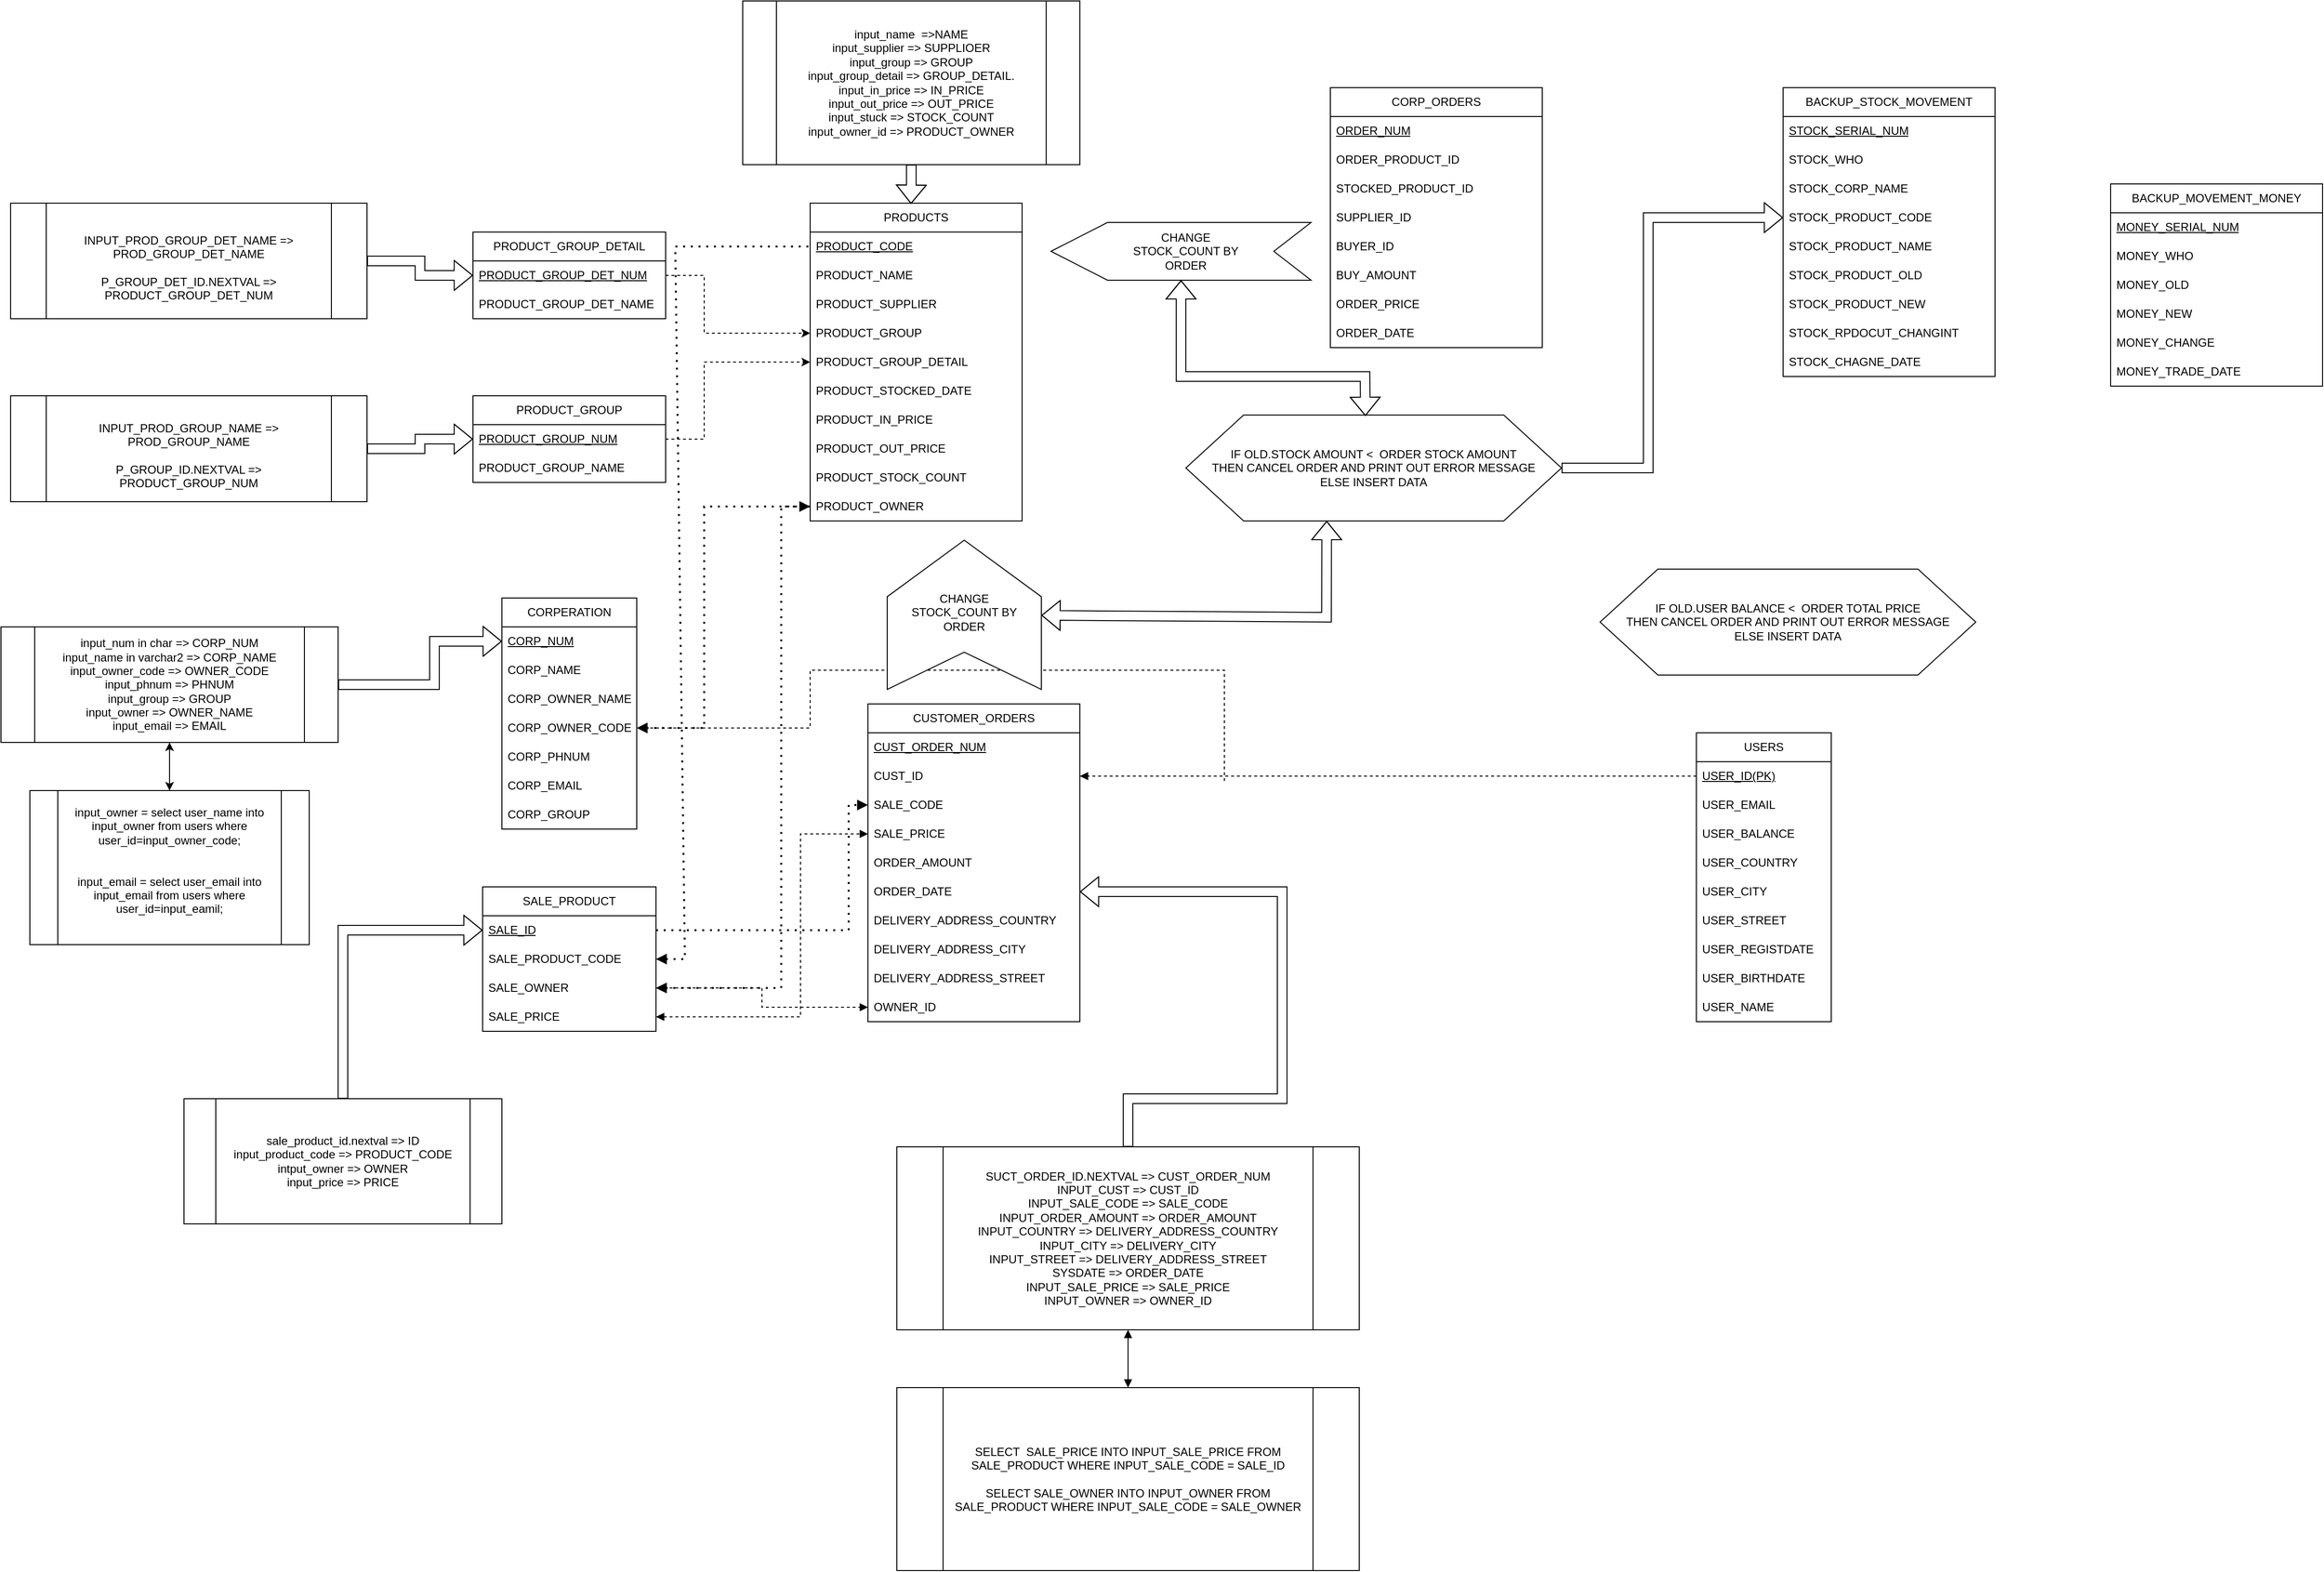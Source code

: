 <mxfile version="20.8.10" type="device"><diagram name="페이지-1" id="mpgVRzjS_plRB5w2nVDC"><mxGraphModel dx="1295" dy="1392" grid="1" gridSize="10" guides="0" tooltips="1" connect="1" arrows="1" fold="1" page="1" pageScale="1" pageWidth="4681" pageHeight="3300" math="0" shadow="0"><root><mxCell id="0"/><mxCell id="1" parent="0"/><mxCell id="B39gNJNIiDdd5qyGVMpT-1" value="USERS" style="swimlane;fontStyle=0;childLayout=stackLayout;horizontal=1;startSize=30;horizontalStack=0;resizeParent=1;resizeParentMax=0;resizeLast=0;collapsible=1;marginBottom=0;whiteSpace=wrap;html=1;" parent="1" vertex="1"><mxGeometry x="2030" y="790" width="140" height="300" as="geometry"/></mxCell><mxCell id="B39gNJNIiDdd5qyGVMpT-2" value="&lt;u&gt;USER_ID(PK)&lt;/u&gt;" style="text;strokeColor=none;fillColor=none;align=left;verticalAlign=middle;spacingLeft=4;spacingRight=4;overflow=hidden;points=[[0,0.5],[1,0.5]];portConstraint=eastwest;rotatable=0;whiteSpace=wrap;html=1;" parent="B39gNJNIiDdd5qyGVMpT-1" vertex="1"><mxGeometry y="30" width="140" height="30" as="geometry"/></mxCell><mxCell id="B39gNJNIiDdd5qyGVMpT-3" value="USER_EMAIL" style="text;strokeColor=none;fillColor=none;align=left;verticalAlign=middle;spacingLeft=4;spacingRight=4;overflow=hidden;points=[[0,0.5],[1,0.5]];portConstraint=eastwest;rotatable=0;whiteSpace=wrap;html=1;" parent="B39gNJNIiDdd5qyGVMpT-1" vertex="1"><mxGeometry y="60" width="140" height="30" as="geometry"/></mxCell><mxCell id="B39gNJNIiDdd5qyGVMpT-4" value="USER_BALANCE" style="text;strokeColor=none;fillColor=none;align=left;verticalAlign=middle;spacingLeft=4;spacingRight=4;overflow=hidden;points=[[0,0.5],[1,0.5]];portConstraint=eastwest;rotatable=0;whiteSpace=wrap;html=1;" parent="B39gNJNIiDdd5qyGVMpT-1" vertex="1"><mxGeometry y="90" width="140" height="30" as="geometry"/></mxCell><mxCell id="B39gNJNIiDdd5qyGVMpT-5" value="USER_COUNTRY" style="text;strokeColor=none;fillColor=none;align=left;verticalAlign=middle;spacingLeft=4;spacingRight=4;overflow=hidden;points=[[0,0.5],[1,0.5]];portConstraint=eastwest;rotatable=0;whiteSpace=wrap;html=1;" parent="B39gNJNIiDdd5qyGVMpT-1" vertex="1"><mxGeometry y="120" width="140" height="30" as="geometry"/></mxCell><mxCell id="B39gNJNIiDdd5qyGVMpT-6" value="USER_CITY" style="text;strokeColor=none;fillColor=none;align=left;verticalAlign=middle;spacingLeft=4;spacingRight=4;overflow=hidden;points=[[0,0.5],[1,0.5]];portConstraint=eastwest;rotatable=0;whiteSpace=wrap;html=1;" parent="B39gNJNIiDdd5qyGVMpT-1" vertex="1"><mxGeometry y="150" width="140" height="30" as="geometry"/></mxCell><mxCell id="B39gNJNIiDdd5qyGVMpT-7" value="USER_STREET" style="text;strokeColor=none;fillColor=none;align=left;verticalAlign=middle;spacingLeft=4;spacingRight=4;overflow=hidden;points=[[0,0.5],[1,0.5]];portConstraint=eastwest;rotatable=0;whiteSpace=wrap;html=1;" parent="B39gNJNIiDdd5qyGVMpT-1" vertex="1"><mxGeometry y="180" width="140" height="30" as="geometry"/></mxCell><mxCell id="B39gNJNIiDdd5qyGVMpT-8" value="USER_REGISTDATE" style="text;strokeColor=none;fillColor=none;align=left;verticalAlign=middle;spacingLeft=4;spacingRight=4;overflow=hidden;points=[[0,0.5],[1,0.5]];portConstraint=eastwest;rotatable=0;whiteSpace=wrap;html=1;" parent="B39gNJNIiDdd5qyGVMpT-1" vertex="1"><mxGeometry y="210" width="140" height="30" as="geometry"/></mxCell><mxCell id="B39gNJNIiDdd5qyGVMpT-9" value="USER_BIRTHDATE" style="text;strokeColor=none;fillColor=none;align=left;verticalAlign=middle;spacingLeft=4;spacingRight=4;overflow=hidden;points=[[0,0.5],[1,0.5]];portConstraint=eastwest;rotatable=0;whiteSpace=wrap;html=1;" parent="B39gNJNIiDdd5qyGVMpT-1" vertex="1"><mxGeometry y="240" width="140" height="30" as="geometry"/></mxCell><mxCell id="B39gNJNIiDdd5qyGVMpT-10" value="USER_NAME" style="text;strokeColor=none;fillColor=none;align=left;verticalAlign=middle;spacingLeft=4;spacingRight=4;overflow=hidden;points=[[0,0.5],[1,0.5]];portConstraint=eastwest;rotatable=0;whiteSpace=wrap;html=1;" parent="B39gNJNIiDdd5qyGVMpT-1" vertex="1"><mxGeometry y="270" width="140" height="30" as="geometry"/></mxCell><mxCell id="B39gNJNIiDdd5qyGVMpT-11" value="PRODUCT_GROUP" style="swimlane;fontStyle=0;childLayout=stackLayout;horizontal=1;startSize=30;horizontalStack=0;resizeParent=1;resizeParentMax=0;resizeLast=0;collapsible=1;marginBottom=0;whiteSpace=wrap;html=1;" parent="1" vertex="1"><mxGeometry x="760" y="440" width="200" height="90" as="geometry"/></mxCell><mxCell id="B39gNJNIiDdd5qyGVMpT-12" value="&lt;u&gt;PRODUCT_GROUP_NUM&lt;/u&gt;" style="text;strokeColor=none;fillColor=none;align=left;verticalAlign=middle;spacingLeft=4;spacingRight=4;overflow=hidden;points=[[0,0.5],[1,0.5]];portConstraint=eastwest;rotatable=0;whiteSpace=wrap;html=1;" parent="B39gNJNIiDdd5qyGVMpT-11" vertex="1"><mxGeometry y="30" width="200" height="30" as="geometry"/></mxCell><mxCell id="B39gNJNIiDdd5qyGVMpT-13" value="PRODUCT_GROUP_NAME" style="text;strokeColor=none;fillColor=none;align=left;verticalAlign=middle;spacingLeft=4;spacingRight=4;overflow=hidden;points=[[0,0.5],[1,0.5]];portConstraint=eastwest;rotatable=0;whiteSpace=wrap;html=1;" parent="B39gNJNIiDdd5qyGVMpT-11" vertex="1"><mxGeometry y="60" width="200" height="30" as="geometry"/></mxCell><mxCell id="B39gNJNIiDdd5qyGVMpT-21" value="PRODUCT_GROUP_DETAIL" style="swimlane;fontStyle=0;childLayout=stackLayout;horizontal=1;startSize=30;horizontalStack=0;resizeParent=1;resizeParentMax=0;resizeLast=0;collapsible=1;marginBottom=0;whiteSpace=wrap;html=1;" parent="1" vertex="1"><mxGeometry x="760" y="270" width="200" height="90" as="geometry"/></mxCell><mxCell id="B39gNJNIiDdd5qyGVMpT-22" value="&lt;u&gt;PRODUCT_GROUP_DET_NUM&lt;/u&gt;" style="text;strokeColor=none;fillColor=none;align=left;verticalAlign=middle;spacingLeft=4;spacingRight=4;overflow=hidden;points=[[0,0.5],[1,0.5]];portConstraint=eastwest;rotatable=0;whiteSpace=wrap;html=1;" parent="B39gNJNIiDdd5qyGVMpT-21" vertex="1"><mxGeometry y="30" width="200" height="30" as="geometry"/></mxCell><mxCell id="B39gNJNIiDdd5qyGVMpT-23" value="PRODUCT_GROUP_DET_NAME" style="text;strokeColor=none;fillColor=none;align=left;verticalAlign=middle;spacingLeft=4;spacingRight=4;overflow=hidden;points=[[0,0.5],[1,0.5]];portConstraint=eastwest;rotatable=0;whiteSpace=wrap;html=1;" parent="B39gNJNIiDdd5qyGVMpT-21" vertex="1"><mxGeometry y="60" width="200" height="30" as="geometry"/></mxCell><mxCell id="B39gNJNIiDdd5qyGVMpT-24" value="CORPERATION" style="swimlane;fontStyle=0;childLayout=stackLayout;horizontal=1;startSize=30;horizontalStack=0;resizeParent=1;resizeParentMax=0;resizeLast=0;collapsible=1;marginBottom=0;whiteSpace=wrap;html=1;" parent="1" vertex="1"><mxGeometry x="790" y="650" width="140" height="240" as="geometry"/></mxCell><mxCell id="B39gNJNIiDdd5qyGVMpT-25" value="&lt;u&gt;CORP_NUM&lt;/u&gt;" style="text;strokeColor=none;fillColor=none;align=left;verticalAlign=middle;spacingLeft=4;spacingRight=4;overflow=hidden;points=[[0,0.5],[1,0.5]];portConstraint=eastwest;rotatable=0;whiteSpace=wrap;html=1;" parent="B39gNJNIiDdd5qyGVMpT-24" vertex="1"><mxGeometry y="30" width="140" height="30" as="geometry"/></mxCell><mxCell id="B39gNJNIiDdd5qyGVMpT-26" value="CORP_NAME" style="text;strokeColor=none;fillColor=none;align=left;verticalAlign=middle;spacingLeft=4;spacingRight=4;overflow=hidden;points=[[0,0.5],[1,0.5]];portConstraint=eastwest;rotatable=0;whiteSpace=wrap;html=1;" parent="B39gNJNIiDdd5qyGVMpT-24" vertex="1"><mxGeometry y="60" width="140" height="30" as="geometry"/></mxCell><mxCell id="B39gNJNIiDdd5qyGVMpT-27" value="CORP_OWNER_NAME" style="text;strokeColor=none;fillColor=none;align=left;verticalAlign=middle;spacingLeft=4;spacingRight=4;overflow=hidden;points=[[0,0.5],[1,0.5]];portConstraint=eastwest;rotatable=0;whiteSpace=wrap;html=1;" parent="B39gNJNIiDdd5qyGVMpT-24" vertex="1"><mxGeometry y="90" width="140" height="30" as="geometry"/></mxCell><mxCell id="B39gNJNIiDdd5qyGVMpT-28" value="CORP_OWNER_CODE" style="text;strokeColor=none;fillColor=none;align=left;verticalAlign=middle;spacingLeft=4;spacingRight=4;overflow=hidden;points=[[0,0.5],[1,0.5]];portConstraint=eastwest;rotatable=0;whiteSpace=wrap;html=1;" parent="B39gNJNIiDdd5qyGVMpT-24" vertex="1"><mxGeometry y="120" width="140" height="30" as="geometry"/></mxCell><mxCell id="B39gNJNIiDdd5qyGVMpT-29" value="CORP_PHNUM" style="text;strokeColor=none;fillColor=none;align=left;verticalAlign=middle;spacingLeft=4;spacingRight=4;overflow=hidden;points=[[0,0.5],[1,0.5]];portConstraint=eastwest;rotatable=0;whiteSpace=wrap;html=1;" parent="B39gNJNIiDdd5qyGVMpT-24" vertex="1"><mxGeometry y="150" width="140" height="30" as="geometry"/></mxCell><mxCell id="B39gNJNIiDdd5qyGVMpT-30" value="CORP_EMAIL" style="text;strokeColor=none;fillColor=none;align=left;verticalAlign=middle;spacingLeft=4;spacingRight=4;overflow=hidden;points=[[0,0.5],[1,0.5]];portConstraint=eastwest;rotatable=0;whiteSpace=wrap;html=1;" parent="B39gNJNIiDdd5qyGVMpT-24" vertex="1"><mxGeometry y="180" width="140" height="30" as="geometry"/></mxCell><mxCell id="B39gNJNIiDdd5qyGVMpT-31" value="CORP_GROUP" style="text;strokeColor=none;fillColor=none;align=left;verticalAlign=middle;spacingLeft=4;spacingRight=4;overflow=hidden;points=[[0,0.5],[1,0.5]];portConstraint=eastwest;rotatable=0;whiteSpace=wrap;html=1;" parent="B39gNJNIiDdd5qyGVMpT-24" vertex="1"><mxGeometry y="210" width="140" height="30" as="geometry"/></mxCell><mxCell id="B39gNJNIiDdd5qyGVMpT-34" value="CUSTOMER_ORDERS" style="swimlane;fontStyle=0;childLayout=stackLayout;horizontal=1;startSize=30;horizontalStack=0;resizeParent=1;resizeParentMax=0;resizeLast=0;collapsible=1;marginBottom=0;whiteSpace=wrap;html=1;" parent="1" vertex="1"><mxGeometry x="1170" y="760" width="220" height="330" as="geometry"/></mxCell><mxCell id="B39gNJNIiDdd5qyGVMpT-35" value="&lt;u&gt;CUST_ORDER_NUM&lt;/u&gt;" style="text;strokeColor=none;fillColor=none;align=left;verticalAlign=middle;spacingLeft=4;spacingRight=4;overflow=hidden;points=[[0,0.5],[1,0.5]];portConstraint=eastwest;rotatable=0;whiteSpace=wrap;html=1;" parent="B39gNJNIiDdd5qyGVMpT-34" vertex="1"><mxGeometry y="30" width="220" height="30" as="geometry"/></mxCell><mxCell id="B39gNJNIiDdd5qyGVMpT-36" value="CUST_ID" style="text;strokeColor=none;fillColor=none;align=left;verticalAlign=middle;spacingLeft=4;spacingRight=4;overflow=hidden;points=[[0,0.5],[1,0.5]];portConstraint=eastwest;rotatable=0;whiteSpace=wrap;html=1;" parent="B39gNJNIiDdd5qyGVMpT-34" vertex="1"><mxGeometry y="60" width="220" height="30" as="geometry"/></mxCell><mxCell id="B39gNJNIiDdd5qyGVMpT-37" value="SALE_CODE" style="text;strokeColor=none;fillColor=none;align=left;verticalAlign=middle;spacingLeft=4;spacingRight=4;overflow=hidden;points=[[0,0.5],[1,0.5]];portConstraint=eastwest;rotatable=0;whiteSpace=wrap;html=1;" parent="B39gNJNIiDdd5qyGVMpT-34" vertex="1"><mxGeometry y="90" width="220" height="30" as="geometry"/></mxCell><mxCell id="B39gNJNIiDdd5qyGVMpT-38" value="SALE_PRICE" style="text;strokeColor=none;fillColor=none;align=left;verticalAlign=middle;spacingLeft=4;spacingRight=4;overflow=hidden;points=[[0,0.5],[1,0.5]];portConstraint=eastwest;rotatable=0;whiteSpace=wrap;html=1;" parent="B39gNJNIiDdd5qyGVMpT-34" vertex="1"><mxGeometry y="120" width="220" height="30" as="geometry"/></mxCell><mxCell id="B39gNJNIiDdd5qyGVMpT-39" value="ORDER_AMOUNT" style="text;strokeColor=none;fillColor=none;align=left;verticalAlign=middle;spacingLeft=4;spacingRight=4;overflow=hidden;points=[[0,0.5],[1,0.5]];portConstraint=eastwest;rotatable=0;whiteSpace=wrap;html=1;" parent="B39gNJNIiDdd5qyGVMpT-34" vertex="1"><mxGeometry y="150" width="220" height="30" as="geometry"/></mxCell><mxCell id="B39gNJNIiDdd5qyGVMpT-40" value="ORDER_DATE" style="text;strokeColor=none;fillColor=none;align=left;verticalAlign=middle;spacingLeft=4;spacingRight=4;overflow=hidden;points=[[0,0.5],[1,0.5]];portConstraint=eastwest;rotatable=0;whiteSpace=wrap;html=1;" parent="B39gNJNIiDdd5qyGVMpT-34" vertex="1"><mxGeometry y="180" width="220" height="30" as="geometry"/></mxCell><mxCell id="B39gNJNIiDdd5qyGVMpT-41" value="DELIVERY_ADDRESS_COUNTRY" style="text;strokeColor=none;fillColor=none;align=left;verticalAlign=middle;spacingLeft=4;spacingRight=4;overflow=hidden;points=[[0,0.5],[1,0.5]];portConstraint=eastwest;rotatable=0;whiteSpace=wrap;html=1;" parent="B39gNJNIiDdd5qyGVMpT-34" vertex="1"><mxGeometry y="210" width="220" height="30" as="geometry"/></mxCell><mxCell id="B39gNJNIiDdd5qyGVMpT-42" value="DELIVERY_ADDRESS_CITY" style="text;strokeColor=none;fillColor=none;align=left;verticalAlign=middle;spacingLeft=4;spacingRight=4;overflow=hidden;points=[[0,0.5],[1,0.5]];portConstraint=eastwest;rotatable=0;whiteSpace=wrap;html=1;" parent="B39gNJNIiDdd5qyGVMpT-34" vertex="1"><mxGeometry y="240" width="220" height="30" as="geometry"/></mxCell><mxCell id="B39gNJNIiDdd5qyGVMpT-43" value="DELIVERY_ADDRESS_STREET" style="text;strokeColor=none;fillColor=none;align=left;verticalAlign=middle;spacingLeft=4;spacingRight=4;overflow=hidden;points=[[0,0.5],[1,0.5]];portConstraint=eastwest;rotatable=0;whiteSpace=wrap;html=1;" parent="B39gNJNIiDdd5qyGVMpT-34" vertex="1"><mxGeometry y="270" width="220" height="30" as="geometry"/></mxCell><mxCell id="B39gNJNIiDdd5qyGVMpT-44" value="OWNER_ID" style="text;strokeColor=none;fillColor=none;align=left;verticalAlign=middle;spacingLeft=4;spacingRight=4;overflow=hidden;points=[[0,0.5],[1,0.5]];portConstraint=eastwest;rotatable=0;whiteSpace=wrap;html=1;" parent="B39gNJNIiDdd5qyGVMpT-34" vertex="1"><mxGeometry y="300" width="220" height="30" as="geometry"/></mxCell><mxCell id="B39gNJNIiDdd5qyGVMpT-45" value="PRODUCTS" style="swimlane;fontStyle=0;childLayout=stackLayout;horizontal=1;startSize=30;horizontalStack=0;resizeParent=1;resizeParentMax=0;resizeLast=0;collapsible=1;marginBottom=0;whiteSpace=wrap;html=1;" parent="1" vertex="1"><mxGeometry x="1110" y="240" width="220" height="330" as="geometry"/></mxCell><mxCell id="B39gNJNIiDdd5qyGVMpT-46" value="&lt;u&gt;PRODUCT_CODE&lt;/u&gt;" style="text;strokeColor=none;fillColor=none;align=left;verticalAlign=middle;spacingLeft=4;spacingRight=4;overflow=hidden;points=[[0,0.5],[1,0.5]];portConstraint=eastwest;rotatable=0;whiteSpace=wrap;html=1;" parent="B39gNJNIiDdd5qyGVMpT-45" vertex="1"><mxGeometry y="30" width="220" height="30" as="geometry"/></mxCell><mxCell id="B39gNJNIiDdd5qyGVMpT-47" value="PRODUCT_NAME" style="text;strokeColor=none;fillColor=none;align=left;verticalAlign=middle;spacingLeft=4;spacingRight=4;overflow=hidden;points=[[0,0.5],[1,0.5]];portConstraint=eastwest;rotatable=0;whiteSpace=wrap;html=1;" parent="B39gNJNIiDdd5qyGVMpT-45" vertex="1"><mxGeometry y="60" width="220" height="30" as="geometry"/></mxCell><mxCell id="B39gNJNIiDdd5qyGVMpT-48" value="PRODUCT_SUPPLIER" style="text;strokeColor=none;fillColor=none;align=left;verticalAlign=middle;spacingLeft=4;spacingRight=4;overflow=hidden;points=[[0,0.5],[1,0.5]];portConstraint=eastwest;rotatable=0;whiteSpace=wrap;html=1;" parent="B39gNJNIiDdd5qyGVMpT-45" vertex="1"><mxGeometry y="90" width="220" height="30" as="geometry"/></mxCell><mxCell id="B39gNJNIiDdd5qyGVMpT-50" value="PRODUCT_GROUP" style="text;strokeColor=none;fillColor=none;align=left;verticalAlign=middle;spacingLeft=4;spacingRight=4;overflow=hidden;points=[[0,0.5],[1,0.5]];portConstraint=eastwest;rotatable=0;whiteSpace=wrap;html=1;" parent="B39gNJNIiDdd5qyGVMpT-45" vertex="1"><mxGeometry y="120" width="220" height="30" as="geometry"/></mxCell><mxCell id="B39gNJNIiDdd5qyGVMpT-51" value="PRODUCT_GROUP_DETAIL" style="text;strokeColor=none;fillColor=none;align=left;verticalAlign=middle;spacingLeft=4;spacingRight=4;overflow=hidden;points=[[0,0.5],[1,0.5]];portConstraint=eastwest;rotatable=0;whiteSpace=wrap;html=1;" parent="B39gNJNIiDdd5qyGVMpT-45" vertex="1"><mxGeometry y="150" width="220" height="30" as="geometry"/></mxCell><mxCell id="B39gNJNIiDdd5qyGVMpT-52" value="PRODUCT_STOCKED_DATE" style="text;strokeColor=none;fillColor=none;align=left;verticalAlign=middle;spacingLeft=4;spacingRight=4;overflow=hidden;points=[[0,0.5],[1,0.5]];portConstraint=eastwest;rotatable=0;whiteSpace=wrap;html=1;" parent="B39gNJNIiDdd5qyGVMpT-45" vertex="1"><mxGeometry y="180" width="220" height="30" as="geometry"/></mxCell><mxCell id="B39gNJNIiDdd5qyGVMpT-53" value="PRODUCT_IN_PRICE" style="text;strokeColor=none;fillColor=none;align=left;verticalAlign=middle;spacingLeft=4;spacingRight=4;overflow=hidden;points=[[0,0.5],[1,0.5]];portConstraint=eastwest;rotatable=0;whiteSpace=wrap;html=1;" parent="B39gNJNIiDdd5qyGVMpT-45" vertex="1"><mxGeometry y="210" width="220" height="30" as="geometry"/></mxCell><mxCell id="B39gNJNIiDdd5qyGVMpT-54" value="PRODUCT_OUT_PRICE" style="text;strokeColor=none;fillColor=none;align=left;verticalAlign=middle;spacingLeft=4;spacingRight=4;overflow=hidden;points=[[0,0.5],[1,0.5]];portConstraint=eastwest;rotatable=0;whiteSpace=wrap;html=1;" parent="B39gNJNIiDdd5qyGVMpT-45" vertex="1"><mxGeometry y="240" width="220" height="30" as="geometry"/></mxCell><mxCell id="B39gNJNIiDdd5qyGVMpT-55" value="PRODUCT_STOCK_COUNT" style="text;strokeColor=none;fillColor=none;align=left;verticalAlign=middle;spacingLeft=4;spacingRight=4;overflow=hidden;points=[[0,0.5],[1,0.5]];portConstraint=eastwest;rotatable=0;whiteSpace=wrap;html=1;" parent="B39gNJNIiDdd5qyGVMpT-45" vertex="1"><mxGeometry y="270" width="220" height="30" as="geometry"/></mxCell><mxCell id="B39gNJNIiDdd5qyGVMpT-56" value="PRODUCT_OWNER" style="text;strokeColor=none;fillColor=none;align=left;verticalAlign=middle;spacingLeft=4;spacingRight=4;overflow=hidden;points=[[0,0.5],[1,0.5]];portConstraint=eastwest;rotatable=0;whiteSpace=wrap;html=1;" parent="B39gNJNIiDdd5qyGVMpT-45" vertex="1"><mxGeometry y="300" width="220" height="30" as="geometry"/></mxCell><mxCell id="B39gNJNIiDdd5qyGVMpT-57" value="SALE_PRODUCT" style="swimlane;fontStyle=0;childLayout=stackLayout;horizontal=1;startSize=30;horizontalStack=0;resizeParent=1;resizeParentMax=0;resizeLast=0;collapsible=1;marginBottom=0;whiteSpace=wrap;html=1;" parent="1" vertex="1"><mxGeometry x="770" y="950" width="180" height="150" as="geometry"/></mxCell><mxCell id="B39gNJNIiDdd5qyGVMpT-58" value="&lt;u&gt;SALE_ID&lt;/u&gt;" style="text;strokeColor=none;fillColor=none;align=left;verticalAlign=middle;spacingLeft=4;spacingRight=4;overflow=hidden;points=[[0,0.5],[1,0.5]];portConstraint=eastwest;rotatable=0;whiteSpace=wrap;html=1;" parent="B39gNJNIiDdd5qyGVMpT-57" vertex="1"><mxGeometry y="30" width="180" height="30" as="geometry"/></mxCell><mxCell id="B39gNJNIiDdd5qyGVMpT-59" value="SALE_PRODUCT_CODE" style="text;strokeColor=none;fillColor=none;align=left;verticalAlign=middle;spacingLeft=4;spacingRight=4;overflow=hidden;points=[[0,0.5],[1,0.5]];portConstraint=eastwest;rotatable=0;whiteSpace=wrap;html=1;" parent="B39gNJNIiDdd5qyGVMpT-57" vertex="1"><mxGeometry y="60" width="180" height="30" as="geometry"/></mxCell><mxCell id="B39gNJNIiDdd5qyGVMpT-60" value="SALE_OWNER" style="text;strokeColor=none;fillColor=none;align=left;verticalAlign=middle;spacingLeft=4;spacingRight=4;overflow=hidden;points=[[0,0.5],[1,0.5]];portConstraint=eastwest;rotatable=0;whiteSpace=wrap;html=1;" parent="B39gNJNIiDdd5qyGVMpT-57" vertex="1"><mxGeometry y="90" width="180" height="30" as="geometry"/></mxCell><mxCell id="B39gNJNIiDdd5qyGVMpT-61" value="SALE_PRICE" style="text;strokeColor=none;fillColor=none;align=left;verticalAlign=middle;spacingLeft=4;spacingRight=4;overflow=hidden;points=[[0,0.5],[1,0.5]];portConstraint=eastwest;rotatable=0;whiteSpace=wrap;html=1;" parent="B39gNJNIiDdd5qyGVMpT-57" vertex="1"><mxGeometry y="120" width="180" height="30" as="geometry"/></mxCell><mxCell id="B39gNJNIiDdd5qyGVMpT-71" value="" style="edgeStyle=orthogonalEdgeStyle;rounded=0;orthogonalLoop=1;jettySize=auto;html=1;entryX=0;entryY=0.5;entryDx=0;entryDy=0;shape=flexArrow;" parent="1" source="B39gNJNIiDdd5qyGVMpT-66" target="B39gNJNIiDdd5qyGVMpT-12" edge="1"><mxGeometry relative="1" as="geometry"/></mxCell><mxCell id="B39gNJNIiDdd5qyGVMpT-66" value="&lt;br&gt;INPUT_PROD_GROUP_NAME =&amp;gt; PROD_GROUP_NAME&lt;br&gt;&lt;br&gt;P_GROUP_ID.NEXTVAL =&amp;gt; PRODUCT_GROUP_NUM&lt;br&gt;" style="shape=process;whiteSpace=wrap;html=1;backgroundOutline=1;" parent="1" vertex="1"><mxGeometry x="280" y="440" width="370" height="110" as="geometry"/></mxCell><mxCell id="B39gNJNIiDdd5qyGVMpT-70" value="" style="edgeStyle=orthogonalEdgeStyle;rounded=0;orthogonalLoop=1;jettySize=auto;html=1;entryX=0;entryY=0.5;entryDx=0;entryDy=0;shape=flexArrow;" parent="1" source="B39gNJNIiDdd5qyGVMpT-68" target="B39gNJNIiDdd5qyGVMpT-22" edge="1"><mxGeometry relative="1" as="geometry"/></mxCell><mxCell id="B39gNJNIiDdd5qyGVMpT-68" value="&lt;br&gt;INPUT_PROD_GROUP_DET_NAME =&amp;gt; PROD_GROUP_DET_NAME&lt;br&gt;&lt;br&gt;P_GROUP_DET_ID.NEXTVAL =&amp;gt; PRODUCT_GROUP_DET_NUM" style="shape=process;whiteSpace=wrap;html=1;backgroundOutline=1;" parent="1" vertex="1"><mxGeometry x="280" y="240" width="370" height="120" as="geometry"/></mxCell><mxCell id="B39gNJNIiDdd5qyGVMpT-73" value="" style="edgeStyle=orthogonalEdgeStyle;rounded=0;orthogonalLoop=1;jettySize=auto;html=1;entryX=0.476;entryY=0.002;entryDx=0;entryDy=0;shape=flexArrow;entryPerimeter=0;" parent="1" source="B39gNJNIiDdd5qyGVMpT-72" target="B39gNJNIiDdd5qyGVMpT-45" edge="1"><mxGeometry relative="1" as="geometry"><mxPoint x="1220" y="260" as="targetPoint"/></mxGeometry></mxCell><mxCell id="B39gNJNIiDdd5qyGVMpT-72" value="&lt;div&gt;input_name&amp;nbsp; =&amp;gt;NAME&lt;/div&gt;&lt;div&gt;input_supplier =&amp;gt; SUPPLIOER&lt;/div&gt;&lt;div&gt;input_group =&amp;gt; GROUP&lt;/div&gt;&lt;div&gt;input_group_detail =&amp;gt; GROUP_DETAIL.&lt;/div&gt;&lt;div&gt;input_in_price =&amp;gt; IN_PRICE&lt;/div&gt;&lt;div&gt;input_out_price =&amp;gt; OUT_PRICE&lt;/div&gt;&lt;div&gt;input_stuck =&amp;gt; STOCK_COUNT&lt;/div&gt;&lt;div&gt;input_owner_id =&amp;gt; PRODUCT_OWNER&lt;/div&gt;" style="shape=process;whiteSpace=wrap;html=1;backgroundOutline=1;" parent="1" vertex="1"><mxGeometry x="1040" y="30" width="350" height="170" as="geometry"/></mxCell><mxCell id="B39gNJNIiDdd5qyGVMpT-78" value="" style="endArrow=classic;html=1;rounded=0;exitX=1;exitY=0.5;exitDx=0;exitDy=0;entryX=0;entryY=0.5;entryDx=0;entryDy=0;dashed=1;" parent="1" source="B39gNJNIiDdd5qyGVMpT-22" target="B39gNJNIiDdd5qyGVMpT-50" edge="1"><mxGeometry width="50" height="50" relative="1" as="geometry"><mxPoint x="1030" y="330" as="sourcePoint"/><mxPoint x="1080" y="280" as="targetPoint"/><Array as="points"><mxPoint x="1000" y="315"/><mxPoint x="1000" y="375"/></Array></mxGeometry></mxCell><mxCell id="B39gNJNIiDdd5qyGVMpT-79" value="" style="endArrow=classic;html=1;rounded=0;exitX=1;exitY=0.5;exitDx=0;exitDy=0;entryX=0;entryY=0.5;entryDx=0;entryDy=0;dashed=1;" parent="1" source="B39gNJNIiDdd5qyGVMpT-12" target="B39gNJNIiDdd5qyGVMpT-51" edge="1"><mxGeometry width="50" height="50" relative="1" as="geometry"><mxPoint x="1030" y="330" as="sourcePoint"/><mxPoint x="1080" y="280" as="targetPoint"/><Array as="points"><mxPoint x="1000" y="485"/><mxPoint x="1000" y="405"/></Array></mxGeometry></mxCell><mxCell id="B39gNJNIiDdd5qyGVMpT-80" value="&lt;div&gt;input_num in char =&amp;gt; CORP_NUM&lt;/div&gt;&lt;div&gt;input_name in varchar2 =&amp;gt; CORP_NAME&lt;/div&gt;&lt;div&gt;input_owner_code =&amp;gt; OWNER_CODE&lt;/div&gt;&lt;div&gt;input_phnum =&amp;gt; PHNUM&lt;/div&gt;&lt;div&gt;input_group =&amp;gt; GROUP&lt;/div&gt;&lt;div&gt;input_owner =&amp;gt; OWNER_NAME&lt;/div&gt;&lt;div&gt;input_email =&amp;gt; EMAIL&lt;/div&gt;" style="shape=process;whiteSpace=wrap;html=1;backgroundOutline=1;" parent="1" vertex="1"><mxGeometry x="270" y="680" width="350" height="120" as="geometry"/></mxCell><mxCell id="B39gNJNIiDdd5qyGVMpT-81" value="&lt;div&gt;input_owner = select user_name into input_owner from users where user_id=input_owner_code;&lt;/div&gt;&lt;div&gt;&lt;br&gt;&lt;/div&gt;&lt;div&gt;&lt;br&gt;&lt;/div&gt;&lt;div&gt;input_email = select user_email into input_email from users where user_id=input_eamil;&lt;/div&gt;&lt;div&gt;&lt;br&gt;&lt;/div&gt;" style="shape=process;whiteSpace=wrap;html=1;backgroundOutline=1;" parent="1" vertex="1"><mxGeometry x="300" y="850" width="290" height="160" as="geometry"/></mxCell><mxCell id="B39gNJNIiDdd5qyGVMpT-85" value="" style="endArrow=classic;html=1;rounded=0;exitX=1;exitY=0.5;exitDx=0;exitDy=0;entryX=0;entryY=0.5;entryDx=0;entryDy=0;shape=flexArrow;" parent="1" source="B39gNJNIiDdd5qyGVMpT-80" target="B39gNJNIiDdd5qyGVMpT-25" edge="1"><mxGeometry width="50" height="50" relative="1" as="geometry"><mxPoint x="480" y="860" as="sourcePoint"/><mxPoint x="530" y="810" as="targetPoint"/><Array as="points"><mxPoint x="720" y="740"/><mxPoint x="720" y="695"/></Array></mxGeometry></mxCell><mxCell id="B39gNJNIiDdd5qyGVMpT-87" value="" style="endArrow=classic;startArrow=classic;html=1;rounded=0;exitX=0.5;exitY=1;exitDx=0;exitDy=0;entryX=0.5;entryY=0;entryDx=0;entryDy=0;" parent="1" source="B39gNJNIiDdd5qyGVMpT-80" target="B39gNJNIiDdd5qyGVMpT-81" edge="1"><mxGeometry width="50" height="50" relative="1" as="geometry"><mxPoint x="650" y="790" as="sourcePoint"/><mxPoint x="700" y="740" as="targetPoint"/></mxGeometry></mxCell><mxCell id="B39gNJNIiDdd5qyGVMpT-90" style="edgeStyle=orthogonalEdgeStyle;rounded=0;orthogonalLoop=1;jettySize=auto;html=1;entryX=0;entryY=0.5;entryDx=0;entryDy=0;shape=flexArrow;" parent="1" source="B39gNJNIiDdd5qyGVMpT-88" target="B39gNJNIiDdd5qyGVMpT-58" edge="1"><mxGeometry relative="1" as="geometry"/></mxCell><mxCell id="B39gNJNIiDdd5qyGVMpT-88" value="sale_product_id.nextval =&amp;gt; ID&lt;br&gt;input_product_code =&amp;gt; PRODUCT_CODE&lt;br&gt;intput_owner =&amp;gt; OWNER&lt;br&gt;input_price =&amp;gt; PRICE" style="shape=process;whiteSpace=wrap;html=1;backgroundOutline=1;" parent="1" vertex="1"><mxGeometry x="460" y="1170" width="330" height="130" as="geometry"/></mxCell><mxCell id="B39gNJNIiDdd5qyGVMpT-91" value="" style="endArrow=block;dashed=1;html=1;dashPattern=1 3;strokeWidth=2;rounded=0;exitX=1;exitY=0.5;exitDx=0;exitDy=0;entryX=0;entryY=0.5;entryDx=0;entryDy=0;endFill=1;startArrow=block;startFill=1;" parent="1" source="B39gNJNIiDdd5qyGVMpT-28" target="B39gNJNIiDdd5qyGVMpT-56" edge="1"><mxGeometry width="50" height="50" relative="1" as="geometry"><mxPoint x="1190" y="880" as="sourcePoint"/><mxPoint x="1240" y="830" as="targetPoint"/><Array as="points"><mxPoint x="1000" y="785"/><mxPoint x="1000" y="555"/></Array></mxGeometry></mxCell><mxCell id="B39gNJNIiDdd5qyGVMpT-92" value="" style="endArrow=none;dashed=1;html=1;dashPattern=1 3;strokeWidth=2;rounded=0;exitX=1;exitY=0.5;exitDx=0;exitDy=0;entryX=0;entryY=0.5;entryDx=0;entryDy=0;startArrow=block;startFill=1;" parent="1" source="B39gNJNIiDdd5qyGVMpT-59" target="B39gNJNIiDdd5qyGVMpT-46" edge="1"><mxGeometry width="50" height="50" relative="1" as="geometry"><mxPoint x="1180" y="880" as="sourcePoint"/><mxPoint x="1230" y="830" as="targetPoint"/><Array as="points"><mxPoint x="980" y="1025"/><mxPoint x="970" y="285"/></Array></mxGeometry></mxCell><mxCell id="B39gNJNIiDdd5qyGVMpT-93" value="" style="endArrow=block;dashed=1;html=1;dashPattern=1 3;strokeWidth=2;rounded=0;exitX=0;exitY=0.5;exitDx=0;exitDy=0;entryX=1;entryY=0.5;entryDx=0;entryDy=0;startArrow=none;startFill=0;endFill=1;" parent="1" source="B39gNJNIiDdd5qyGVMpT-56" target="B39gNJNIiDdd5qyGVMpT-60" edge="1"><mxGeometry width="50" height="50" relative="1" as="geometry"><mxPoint x="1100" y="880" as="sourcePoint"/><mxPoint x="1150" y="830" as="targetPoint"/><Array as="points"><mxPoint x="1080" y="555"/><mxPoint x="1080" y="1055"/></Array></mxGeometry></mxCell><mxCell id="B39gNJNIiDdd5qyGVMpT-94" value="" style="endArrow=block;dashed=1;html=1;dashPattern=1 3;strokeWidth=2;rounded=0;exitX=1;exitY=0.5;exitDx=0;exitDy=0;entryX=0;entryY=0.5;entryDx=0;entryDy=0;endFill=1;" parent="1" source="B39gNJNIiDdd5qyGVMpT-58" target="B39gNJNIiDdd5qyGVMpT-37" edge="1"><mxGeometry width="50" height="50" relative="1" as="geometry"><mxPoint x="1300" y="880" as="sourcePoint"/><mxPoint x="1350" y="830" as="targetPoint"/><Array as="points"><mxPoint x="1150" y="995"/><mxPoint x="1150" y="865"/></Array></mxGeometry></mxCell><mxCell id="B39gNJNIiDdd5qyGVMpT-96" style="edgeStyle=orthogonalEdgeStyle;rounded=0;orthogonalLoop=1;jettySize=auto;html=1;entryX=0;entryY=0.5;entryDx=0;entryDy=0;dashed=1;startArrow=block;startFill=1;endArrow=block;endFill=1;" parent="1" source="B39gNJNIiDdd5qyGVMpT-61" target="B39gNJNIiDdd5qyGVMpT-38" edge="1"><mxGeometry relative="1" as="geometry"><Array as="points"><mxPoint x="1100" y="1085"/><mxPoint x="1100" y="895"/></Array></mxGeometry></mxCell><mxCell id="B39gNJNIiDdd5qyGVMpT-97" style="edgeStyle=orthogonalEdgeStyle;rounded=0;orthogonalLoop=1;jettySize=auto;html=1;entryX=0;entryY=0.5;entryDx=0;entryDy=0;dashed=1;startArrow=block;startFill=1;endArrow=block;endFill=1;" parent="1" source="B39gNJNIiDdd5qyGVMpT-60" target="B39gNJNIiDdd5qyGVMpT-44" edge="1"><mxGeometry relative="1" as="geometry"/></mxCell><mxCell id="B39gNJNIiDdd5qyGVMpT-98" style="edgeStyle=orthogonalEdgeStyle;rounded=0;orthogonalLoop=1;jettySize=auto;html=1;entryX=1;entryY=0.5;entryDx=0;entryDy=0;dashed=1;startArrow=none;startFill=0;endArrow=block;endFill=1;" parent="1" source="B39gNJNIiDdd5qyGVMpT-2" target="B39gNJNIiDdd5qyGVMpT-36" edge="1"><mxGeometry relative="1" as="geometry"><Array as="points"><mxPoint x="1900" y="835"/><mxPoint x="1900" y="835"/></Array></mxGeometry></mxCell><mxCell id="B39gNJNIiDdd5qyGVMpT-99" style="edgeStyle=orthogonalEdgeStyle;rounded=0;orthogonalLoop=1;jettySize=auto;html=1;entryX=1;entryY=0.5;entryDx=0;entryDy=0;dashed=1;startArrow=none;startFill=0;endArrow=none;endFill=0;" parent="1" target="B39gNJNIiDdd5qyGVMpT-28" edge="1"><mxGeometry relative="1" as="geometry"><Array as="points"><mxPoint x="1540" y="760"/><mxPoint x="1540" y="725"/><mxPoint x="1110" y="725"/><mxPoint x="1110" y="785"/></Array><mxPoint x="1540" y="840" as="sourcePoint"/></mxGeometry></mxCell><mxCell id="B39gNJNIiDdd5qyGVMpT-102" style="edgeStyle=orthogonalEdgeStyle;rounded=0;orthogonalLoop=1;jettySize=auto;html=1;entryX=0.5;entryY=0;entryDx=0;entryDy=0;startArrow=block;startFill=1;endArrow=block;endFill=1;" parent="1" source="B39gNJNIiDdd5qyGVMpT-100" target="B39gNJNIiDdd5qyGVMpT-101" edge="1"><mxGeometry relative="1" as="geometry"/></mxCell><mxCell id="B39gNJNIiDdd5qyGVMpT-103" style="edgeStyle=orthogonalEdgeStyle;rounded=0;orthogonalLoop=1;jettySize=auto;html=1;entryX=1;entryY=0.5;entryDx=0;entryDy=0;startArrow=none;startFill=0;endArrow=block;endFill=1;shape=flexArrow;exitX=0.5;exitY=0;exitDx=0;exitDy=0;" parent="1" source="B39gNJNIiDdd5qyGVMpT-100" target="B39gNJNIiDdd5qyGVMpT-40" edge="1"><mxGeometry relative="1" as="geometry"><Array as="points"><mxPoint x="1440" y="1170"/><mxPoint x="1600" y="1170"/><mxPoint x="1600" y="955"/></Array></mxGeometry></mxCell><mxCell id="B39gNJNIiDdd5qyGVMpT-100" value="SUCT_ORDER_ID.NEXTVAL =&amp;gt; CUST_ORDER_NUM&lt;br&gt;INPUT_CUST =&amp;gt; CUST_ID&lt;br&gt;INPUT_SALE_CODE =&amp;gt; SALE_CODE&lt;br&gt;INPUT_ORDER_AMOUNT =&amp;gt; ORDER_AMOUNT&lt;br&gt;INPUT_COUNTRY =&amp;gt; DELIVERY_ADDRESS_COUNTRY&lt;br&gt;INPUT_CITY =&amp;gt; DELIVERY_CITY&lt;br&gt;INPUT_STREET =&amp;gt; DELIVERY_ADDRESS_STREET&lt;br&gt;SYSDATE =&amp;gt; ORDER_DATE&lt;br&gt;INPUT_SALE_PRICE =&amp;gt; SALE_PRICE&lt;br&gt;INPUT_OWNER =&amp;gt; OWNER_ID" style="shape=process;whiteSpace=wrap;html=1;backgroundOutline=1;" parent="1" vertex="1"><mxGeometry x="1200" y="1220" width="480" height="190" as="geometry"/></mxCell><mxCell id="B39gNJNIiDdd5qyGVMpT-101" value="SELECT&amp;nbsp; SALE_PRICE INTO INPUT_SALE_PRICE FROM SALE_PRODUCT WHERE INPUT_SALE_CODE = SALE_ID&lt;br&gt;&lt;br&gt;SELECT SALE_OWNER INTO INPUT_OWNER FROM SALE_PRODUCT WHERE INPUT_SALE_CODE = SALE_OWNER" style="shape=process;whiteSpace=wrap;html=1;backgroundOutline=1;" parent="1" vertex="1"><mxGeometry x="1200" y="1470" width="480" height="190" as="geometry"/></mxCell><mxCell id="G2b9AAU6MBr890jyjnoR-2" value="CORP_ORDERS" style="swimlane;fontStyle=0;childLayout=stackLayout;horizontal=1;startSize=30;horizontalStack=0;resizeParent=1;resizeParentMax=0;resizeLast=0;collapsible=1;marginBottom=0;whiteSpace=wrap;html=1;" vertex="1" parent="1"><mxGeometry x="1650" y="120" width="220" height="270" as="geometry"/></mxCell><mxCell id="G2b9AAU6MBr890jyjnoR-3" value="&lt;u&gt;ORDER_NUM&lt;/u&gt;" style="text;strokeColor=none;fillColor=none;align=left;verticalAlign=middle;spacingLeft=4;spacingRight=4;overflow=hidden;points=[[0,0.5],[1,0.5]];portConstraint=eastwest;rotatable=0;whiteSpace=wrap;html=1;" vertex="1" parent="G2b9AAU6MBr890jyjnoR-2"><mxGeometry y="30" width="220" height="30" as="geometry"/></mxCell><mxCell id="G2b9AAU6MBr890jyjnoR-4" value="ORDER_PRODUCT_ID" style="text;strokeColor=none;fillColor=none;align=left;verticalAlign=middle;spacingLeft=4;spacingRight=4;overflow=hidden;points=[[0,0.5],[1,0.5]];portConstraint=eastwest;rotatable=0;whiteSpace=wrap;html=1;" vertex="1" parent="G2b9AAU6MBr890jyjnoR-2"><mxGeometry y="60" width="220" height="30" as="geometry"/></mxCell><mxCell id="G2b9AAU6MBr890jyjnoR-5" value="STOCKED_PRODUCT_ID" style="text;strokeColor=none;fillColor=none;align=left;verticalAlign=middle;spacingLeft=4;spacingRight=4;overflow=hidden;points=[[0,0.5],[1,0.5]];portConstraint=eastwest;rotatable=0;whiteSpace=wrap;html=1;" vertex="1" parent="G2b9AAU6MBr890jyjnoR-2"><mxGeometry y="90" width="220" height="30" as="geometry"/></mxCell><mxCell id="G2b9AAU6MBr890jyjnoR-6" value="SUPPLIER_ID" style="text;strokeColor=none;fillColor=none;align=left;verticalAlign=middle;spacingLeft=4;spacingRight=4;overflow=hidden;points=[[0,0.5],[1,0.5]];portConstraint=eastwest;rotatable=0;whiteSpace=wrap;html=1;" vertex="1" parent="G2b9AAU6MBr890jyjnoR-2"><mxGeometry y="120" width="220" height="30" as="geometry"/></mxCell><mxCell id="G2b9AAU6MBr890jyjnoR-7" value="BUYER_ID" style="text;strokeColor=none;fillColor=none;align=left;verticalAlign=middle;spacingLeft=4;spacingRight=4;overflow=hidden;points=[[0,0.5],[1,0.5]];portConstraint=eastwest;rotatable=0;whiteSpace=wrap;html=1;" vertex="1" parent="G2b9AAU6MBr890jyjnoR-2"><mxGeometry y="150" width="220" height="30" as="geometry"/></mxCell><mxCell id="G2b9AAU6MBr890jyjnoR-8" value="BUY_AMOUNT" style="text;strokeColor=none;fillColor=none;align=left;verticalAlign=middle;spacingLeft=4;spacingRight=4;overflow=hidden;points=[[0,0.5],[1,0.5]];portConstraint=eastwest;rotatable=0;whiteSpace=wrap;html=1;" vertex="1" parent="G2b9AAU6MBr890jyjnoR-2"><mxGeometry y="180" width="220" height="30" as="geometry"/></mxCell><mxCell id="G2b9AAU6MBr890jyjnoR-9" value="ORDER_PRICE" style="text;strokeColor=none;fillColor=none;align=left;verticalAlign=middle;spacingLeft=4;spacingRight=4;overflow=hidden;points=[[0,0.5],[1,0.5]];portConstraint=eastwest;rotatable=0;whiteSpace=wrap;html=1;" vertex="1" parent="G2b9AAU6MBr890jyjnoR-2"><mxGeometry y="210" width="220" height="30" as="geometry"/></mxCell><mxCell id="G2b9AAU6MBr890jyjnoR-10" value="ORDER_DATE" style="text;strokeColor=none;fillColor=none;align=left;verticalAlign=middle;spacingLeft=4;spacingRight=4;overflow=hidden;points=[[0,0.5],[1,0.5]];portConstraint=eastwest;rotatable=0;whiteSpace=wrap;html=1;" vertex="1" parent="G2b9AAU6MBr890jyjnoR-2"><mxGeometry y="240" width="220" height="30" as="geometry"/></mxCell><mxCell id="G2b9AAU6MBr890jyjnoR-16" value="" style="html=1;shadow=0;dashed=0;align=center;verticalAlign=middle;shape=mxgraph.arrows2.arrow;dy=0;dx=58.67;notch=38.67;direction=west;" vertex="1" parent="1"><mxGeometry x="1360" y="260" width="270" height="60" as="geometry"/></mxCell><mxCell id="G2b9AAU6MBr890jyjnoR-17" value="CHANGE STOCK_COUNT BY ORDER" style="text;html=1;strokeColor=none;fillColor=none;align=center;verticalAlign=middle;whiteSpace=wrap;rounded=0;" vertex="1" parent="1"><mxGeometry x="1430" y="275" width="140" height="30" as="geometry"/></mxCell><mxCell id="G2b9AAU6MBr890jyjnoR-18" value="" style="html=1;shadow=0;dashed=0;align=center;verticalAlign=middle;shape=mxgraph.arrows2.arrow;dy=0;dx=58.67;notch=38.67;direction=north;" vertex="1" parent="1"><mxGeometry x="1190" y="590" width="160" height="155" as="geometry"/></mxCell><mxCell id="G2b9AAU6MBr890jyjnoR-19" value="CHANGE STOCK_COUNT BY ORDER" style="text;html=1;strokeColor=none;fillColor=none;align=center;verticalAlign=middle;whiteSpace=wrap;rounded=0;" vertex="1" parent="1"><mxGeometry x="1200" y="650" width="140" height="30" as="geometry"/></mxCell><mxCell id="G2b9AAU6MBr890jyjnoR-22" value="IF OLD.STOCK AMOUNT &amp;lt;&amp;nbsp; ORDER STOCK AMOUNT&lt;br&gt;THEN CANCEL ORDER AND PRINT OUT ERROR MESSAGE&lt;br&gt;ELSE INSERT DATA" style="shape=hexagon;perimeter=hexagonPerimeter2;whiteSpace=wrap;html=1;fixedSize=1;size=60;" vertex="1" parent="1"><mxGeometry x="1500" y="460" width="390" height="110" as="geometry"/></mxCell><mxCell id="G2b9AAU6MBr890jyjnoR-23" value="" style="shape=flexArrow;endArrow=classic;startArrow=classic;html=1;rounded=0;fontSize=20;entryX=0.478;entryY=0.009;entryDx=0;entryDy=0;entryPerimeter=0;" edge="1" parent="1" source="G2b9AAU6MBr890jyjnoR-16" target="G2b9AAU6MBr890jyjnoR-22"><mxGeometry width="100" height="100" relative="1" as="geometry"><mxPoint x="1620" y="730" as="sourcePoint"/><mxPoint x="1720" y="630" as="targetPoint"/><Array as="points"><mxPoint x="1495" y="420"/><mxPoint x="1590" y="420"/><mxPoint x="1686" y="420"/></Array></mxGeometry></mxCell><mxCell id="G2b9AAU6MBr890jyjnoR-24" value="" style="shape=flexArrow;endArrow=classic;startArrow=classic;html=1;rounded=0;fontSize=20;entryX=0.375;entryY=1;entryDx=0;entryDy=0;" edge="1" parent="1" source="G2b9AAU6MBr890jyjnoR-18" target="G2b9AAU6MBr890jyjnoR-22"><mxGeometry width="100" height="100" relative="1" as="geometry"><mxPoint x="1620" y="730" as="sourcePoint"/><mxPoint x="1720" y="630" as="targetPoint"/><Array as="points"><mxPoint x="1646" y="670"/></Array></mxGeometry></mxCell><mxCell id="G2b9AAU6MBr890jyjnoR-25" value="BACKUP_STOCK_MOVEMENT" style="swimlane;fontStyle=0;childLayout=stackLayout;horizontal=1;startSize=30;horizontalStack=0;resizeParent=1;resizeParentMax=0;resizeLast=0;collapsible=1;marginBottom=0;whiteSpace=wrap;html=1;" vertex="1" parent="1"><mxGeometry x="2120" y="120" width="220" height="300" as="geometry"/></mxCell><mxCell id="G2b9AAU6MBr890jyjnoR-26" value="&lt;u&gt;STOCK_SERIAL_NUM&lt;/u&gt;" style="text;strokeColor=none;fillColor=none;align=left;verticalAlign=middle;spacingLeft=4;spacingRight=4;overflow=hidden;points=[[0,0.5],[1,0.5]];portConstraint=eastwest;rotatable=0;whiteSpace=wrap;html=1;" vertex="1" parent="G2b9AAU6MBr890jyjnoR-25"><mxGeometry y="30" width="220" height="30" as="geometry"/></mxCell><mxCell id="G2b9AAU6MBr890jyjnoR-27" value="STOCK_WHO" style="text;strokeColor=none;fillColor=none;align=left;verticalAlign=middle;spacingLeft=4;spacingRight=4;overflow=hidden;points=[[0,0.5],[1,0.5]];portConstraint=eastwest;rotatable=0;whiteSpace=wrap;html=1;" vertex="1" parent="G2b9AAU6MBr890jyjnoR-25"><mxGeometry y="60" width="220" height="30" as="geometry"/></mxCell><mxCell id="G2b9AAU6MBr890jyjnoR-28" value="STOCK_CORP_NAME" style="text;strokeColor=none;fillColor=none;align=left;verticalAlign=middle;spacingLeft=4;spacingRight=4;overflow=hidden;points=[[0,0.5],[1,0.5]];portConstraint=eastwest;rotatable=0;whiteSpace=wrap;html=1;" vertex="1" parent="G2b9AAU6MBr890jyjnoR-25"><mxGeometry y="90" width="220" height="30" as="geometry"/></mxCell><mxCell id="G2b9AAU6MBr890jyjnoR-29" value="STOCK_PRODUCT_CODE" style="text;strokeColor=none;fillColor=none;align=left;verticalAlign=middle;spacingLeft=4;spacingRight=4;overflow=hidden;points=[[0,0.5],[1,0.5]];portConstraint=eastwest;rotatable=0;whiteSpace=wrap;html=1;" vertex="1" parent="G2b9AAU6MBr890jyjnoR-25"><mxGeometry y="120" width="220" height="30" as="geometry"/></mxCell><mxCell id="G2b9AAU6MBr890jyjnoR-30" value="STOCK_PRODUCT_NAME" style="text;strokeColor=none;fillColor=none;align=left;verticalAlign=middle;spacingLeft=4;spacingRight=4;overflow=hidden;points=[[0,0.5],[1,0.5]];portConstraint=eastwest;rotatable=0;whiteSpace=wrap;html=1;" vertex="1" parent="G2b9AAU6MBr890jyjnoR-25"><mxGeometry y="150" width="220" height="30" as="geometry"/></mxCell><mxCell id="G2b9AAU6MBr890jyjnoR-31" value="STOCK_PRODUCT_OLD" style="text;strokeColor=none;fillColor=none;align=left;verticalAlign=middle;spacingLeft=4;spacingRight=4;overflow=hidden;points=[[0,0.5],[1,0.5]];portConstraint=eastwest;rotatable=0;whiteSpace=wrap;html=1;" vertex="1" parent="G2b9AAU6MBr890jyjnoR-25"><mxGeometry y="180" width="220" height="30" as="geometry"/></mxCell><mxCell id="G2b9AAU6MBr890jyjnoR-32" value="STOCK_PRODUCT_NEW" style="text;strokeColor=none;fillColor=none;align=left;verticalAlign=middle;spacingLeft=4;spacingRight=4;overflow=hidden;points=[[0,0.5],[1,0.5]];portConstraint=eastwest;rotatable=0;whiteSpace=wrap;html=1;" vertex="1" parent="G2b9AAU6MBr890jyjnoR-25"><mxGeometry y="210" width="220" height="30" as="geometry"/></mxCell><mxCell id="G2b9AAU6MBr890jyjnoR-33" value="STOCK_RPDOCUT_CHANGINT" style="text;strokeColor=none;fillColor=none;align=left;verticalAlign=middle;spacingLeft=4;spacingRight=4;overflow=hidden;points=[[0,0.5],[1,0.5]];portConstraint=eastwest;rotatable=0;whiteSpace=wrap;html=1;" vertex="1" parent="G2b9AAU6MBr890jyjnoR-25"><mxGeometry y="240" width="220" height="30" as="geometry"/></mxCell><mxCell id="G2b9AAU6MBr890jyjnoR-34" value="STOCK_CHAGNE_DATE" style="text;strokeColor=none;fillColor=none;align=left;verticalAlign=middle;spacingLeft=4;spacingRight=4;overflow=hidden;points=[[0,0.5],[1,0.5]];portConstraint=eastwest;rotatable=0;whiteSpace=wrap;html=1;" vertex="1" parent="G2b9AAU6MBr890jyjnoR-25"><mxGeometry y="270" width="220" height="30" as="geometry"/></mxCell><mxCell id="G2b9AAU6MBr890jyjnoR-35" value="" style="shape=flexArrow;endArrow=classic;html=1;rounded=0;fontSize=20;entryX=0;entryY=0.5;entryDx=0;entryDy=0;startArrow=none;exitX=1;exitY=0.5;exitDx=0;exitDy=0;" edge="1" parent="1" source="G2b9AAU6MBr890jyjnoR-22" target="G2b9AAU6MBr890jyjnoR-29"><mxGeometry width="50" height="50" relative="1" as="geometry"><mxPoint x="1980" y="460" as="sourcePoint"/><mxPoint x="1940" y="420" as="targetPoint"/><Array as="points"><mxPoint x="1980" y="515"/><mxPoint x="1980" y="255"/></Array></mxGeometry></mxCell><mxCell id="G2b9AAU6MBr890jyjnoR-39" value="IF OLD.USER BALANCE &amp;lt;&amp;nbsp; ORDER TOTAL PRICE&lt;br&gt;THEN CANCEL ORDER AND PRINT OUT ERROR MESSAGE&lt;br&gt;ELSE INSERT DATA" style="shape=hexagon;perimeter=hexagonPerimeter2;whiteSpace=wrap;html=1;fixedSize=1;size=60;" vertex="1" parent="1"><mxGeometry x="1930" y="620" width="390" height="110" as="geometry"/></mxCell><mxCell id="G2b9AAU6MBr890jyjnoR-40" value="BACKUP_MOVEMENT_MONEY" style="swimlane;fontStyle=0;childLayout=stackLayout;horizontal=1;startSize=30;horizontalStack=0;resizeParent=1;resizeParentMax=0;resizeLast=0;collapsible=1;marginBottom=0;whiteSpace=wrap;html=1;" vertex="1" parent="1"><mxGeometry x="2460" y="220" width="220" height="210" as="geometry"/></mxCell><mxCell id="G2b9AAU6MBr890jyjnoR-41" value="&lt;u&gt;MONEY_SERIAL_NUM&lt;/u&gt;" style="text;strokeColor=none;fillColor=none;align=left;verticalAlign=middle;spacingLeft=4;spacingRight=4;overflow=hidden;points=[[0,0.5],[1,0.5]];portConstraint=eastwest;rotatable=0;whiteSpace=wrap;html=1;" vertex="1" parent="G2b9AAU6MBr890jyjnoR-40"><mxGeometry y="30" width="220" height="30" as="geometry"/></mxCell><mxCell id="G2b9AAU6MBr890jyjnoR-42" value="MONEY_WHO" style="text;strokeColor=none;fillColor=none;align=left;verticalAlign=middle;spacingLeft=4;spacingRight=4;overflow=hidden;points=[[0,0.5],[1,0.5]];portConstraint=eastwest;rotatable=0;whiteSpace=wrap;html=1;" vertex="1" parent="G2b9AAU6MBr890jyjnoR-40"><mxGeometry y="60" width="220" height="30" as="geometry"/></mxCell><mxCell id="G2b9AAU6MBr890jyjnoR-43" value="MONEY_OLD" style="text;strokeColor=none;fillColor=none;align=left;verticalAlign=middle;spacingLeft=4;spacingRight=4;overflow=hidden;points=[[0,0.5],[1,0.5]];portConstraint=eastwest;rotatable=0;whiteSpace=wrap;html=1;" vertex="1" parent="G2b9AAU6MBr890jyjnoR-40"><mxGeometry y="90" width="220" height="30" as="geometry"/></mxCell><mxCell id="G2b9AAU6MBr890jyjnoR-44" value="MONEY_NEW" style="text;strokeColor=none;fillColor=none;align=left;verticalAlign=middle;spacingLeft=4;spacingRight=4;overflow=hidden;points=[[0,0.5],[1,0.5]];portConstraint=eastwest;rotatable=0;whiteSpace=wrap;html=1;" vertex="1" parent="G2b9AAU6MBr890jyjnoR-40"><mxGeometry y="120" width="220" height="30" as="geometry"/></mxCell><mxCell id="G2b9AAU6MBr890jyjnoR-45" value="MONEY_CHANGE" style="text;strokeColor=none;fillColor=none;align=left;verticalAlign=middle;spacingLeft=4;spacingRight=4;overflow=hidden;points=[[0,0.5],[1,0.5]];portConstraint=eastwest;rotatable=0;whiteSpace=wrap;html=1;" vertex="1" parent="G2b9AAU6MBr890jyjnoR-40"><mxGeometry y="150" width="220" height="30" as="geometry"/></mxCell><mxCell id="G2b9AAU6MBr890jyjnoR-46" value="MONEY_TRADE_DATE" style="text;strokeColor=none;fillColor=none;align=left;verticalAlign=middle;spacingLeft=4;spacingRight=4;overflow=hidden;points=[[0,0.5],[1,0.5]];portConstraint=eastwest;rotatable=0;whiteSpace=wrap;html=1;" vertex="1" parent="G2b9AAU6MBr890jyjnoR-40"><mxGeometry y="180" width="220" height="30" as="geometry"/></mxCell></root></mxGraphModel></diagram></mxfile>